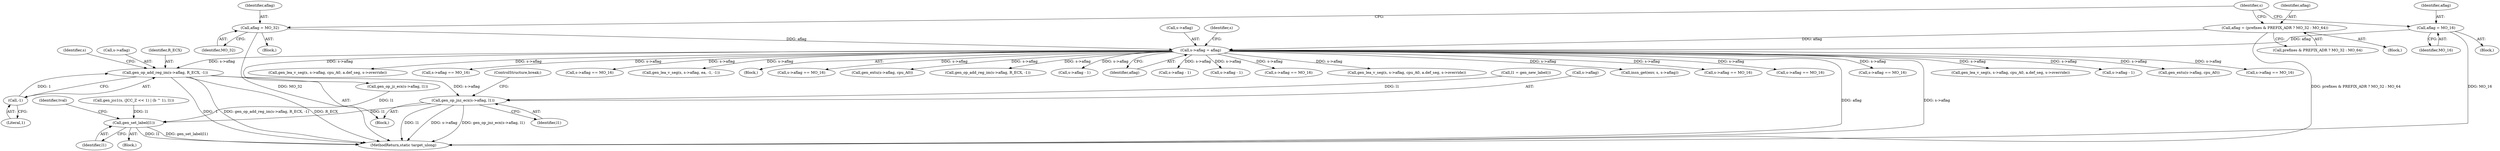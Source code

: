 digraph "0_qemu_30663fd26c0307e414622c7a8607fbc04f92ec14@pointer" {
"1007948" [label="(Call,gen_op_add_reg_im(s->aflag, R_ECX, -1))"];
"1001012" [label="(Call,s->aflag = aflag)"];
"1000999" [label="(Call,aflag = MO_32)"];
"1001004" [label="(Call,aflag = MO_16)"];
"1000959" [label="(Call,aflag = (prefixes & PREFIX_ADR ? MO_32 : MO_64))"];
"1007953" [label="(Call,-1)"];
"1007955" [label="(Call,gen_op_jnz_ecx(s->aflag, l1))"];
"1007975" [label="(Call,gen_set_label(l1))"];
"1007907" [label="(Call,l1 = gen_new_label())"];
"1003826" [label="(Call,insn_get(env, s, s->aflag))"];
"1010247" [label="(Call,s->aflag == MO_16)"];
"1010415" [label="(Call,s->aflag == MO_16)"];
"1001006" [label="(Identifier,MO_16)"];
"1000961" [label="(Call,prefixes & PREFIX_ADR ? MO_32 : MO_64)"];
"1000960" [label="(Identifier,aflag)"];
"1007957" [label="(Identifier,s)"];
"1007955" [label="(Call,gen_op_jnz_ecx(s->aflag, l1))"];
"1010113" [label="(Call,s->aflag == MO_16)"];
"1000998" [label="(Block,)"];
"1007949" [label="(Call,s->aflag)"];
"1001003" [label="(Block,)"];
"1007960" [label="(ControlStructure,break;)"];
"1010702" [label="(Call,gen_lea_v_seg(s, s->aflag, cpu_A0, a.def_seg, s->override))"];
"1007953" [label="(Call,-1)"];
"1008886" [label="(Call,s->aflag - 1)"];
"1007978" [label="(Identifier,tval)"];
"1008582" [label="(Call,gen_extu(s->aflag, cpu_A0))"];
"1001009" [label="(Identifier,s)"];
"1001004" [label="(Call,aflag = MO_16)"];
"1000945" [label="(Block,)"];
"1010667" [label="(Call,s->aflag == MO_16)"];
"1007975" [label="(Call,gen_set_label(l1))"];
"1007047" [label="(Call,gen_lea_v_seg(s, s->aflag, cpu_A0, a.def_seg, s->override))"];
"1007875" [label="(Block,)"];
"1010510" [label="(Call,s->aflag == MO_16)"];
"1001005" [label="(Identifier,aflag)"];
"1010048" [label="(Call,s->aflag == MO_16)"];
"1007936" [label="(Call,gen_jcc1(s, (JCC_Z << 1) | (b ^ 1), l1))"];
"1001001" [label="(Identifier,MO_32)"];
"1003778" [label="(Call,gen_lea_v_seg(s, s->aflag, ea, -1, -1))"];
"1007959" [label="(Identifier,l1)"];
"1007963" [label="(Call,gen_op_jz_ecx(s->aflag, l1))"];
"1007954" [label="(Literal,1)"];
"1000567" [label="(Block,)"];
"1010078" [label="(Call,s->aflag == MO_16)"];
"1003881" [label="(Call,gen_extu(s->aflag, cpu_A0))"];
"1007956" [label="(Call,s->aflag)"];
"1000999" [label="(Call,aflag = MO_32)"];
"1007924" [label="(Call,gen_op_add_reg_im(s->aflag, R_ECX, -1))"];
"1009016" [label="(Call,s->aflag - 1)"];
"1000959" [label="(Call,aflag = (prefixes & PREFIX_ADR ? MO_32 : MO_64))"];
"1001016" [label="(Identifier,aflag)"];
"1001000" [label="(Identifier,aflag)"];
"1001019" [label="(Identifier,s)"];
"1009188" [label="(Call,s->aflag - 1)"];
"1011840" [label="(MethodReturn,static target_ulong)"];
"1001012" [label="(Call,s->aflag = aflag)"];
"1007952" [label="(Identifier,R_ECX)"];
"1007976" [label="(Identifier,l1)"];
"1008968" [label="(Call,s->aflag - 1)"];
"1010536" [label="(Call,s->aflag == MO_16)"];
"1010282" [label="(Call,gen_lea_v_seg(s, s->aflag, cpu_A0, a.def_seg, s->override))"];
"1007948" [label="(Call,gen_op_add_reg_im(s->aflag, R_ECX, -1))"];
"1007921" [label="(Block,)"];
"1001013" [label="(Call,s->aflag)"];
"1007948" -> "1007921"  [label="AST: "];
"1007948" -> "1007953"  [label="CFG: "];
"1007949" -> "1007948"  [label="AST: "];
"1007952" -> "1007948"  [label="AST: "];
"1007953" -> "1007948"  [label="AST: "];
"1007957" -> "1007948"  [label="CFG: "];
"1007948" -> "1011840"  [label="DDG: gen_op_add_reg_im(s->aflag, R_ECX, -1)"];
"1007948" -> "1011840"  [label="DDG: R_ECX"];
"1007948" -> "1011840"  [label="DDG: -1"];
"1001012" -> "1007948"  [label="DDG: s->aflag"];
"1007953" -> "1007948"  [label="DDG: 1"];
"1007948" -> "1007955"  [label="DDG: s->aflag"];
"1001012" -> "1000567"  [label="AST: "];
"1001012" -> "1001016"  [label="CFG: "];
"1001013" -> "1001012"  [label="AST: "];
"1001016" -> "1001012"  [label="AST: "];
"1001019" -> "1001012"  [label="CFG: "];
"1001012" -> "1011840"  [label="DDG: aflag"];
"1001012" -> "1011840"  [label="DDG: s->aflag"];
"1000999" -> "1001012"  [label="DDG: aflag"];
"1001004" -> "1001012"  [label="DDG: aflag"];
"1000959" -> "1001012"  [label="DDG: aflag"];
"1001012" -> "1003778"  [label="DDG: s->aflag"];
"1001012" -> "1003826"  [label="DDG: s->aflag"];
"1001012" -> "1003881"  [label="DDG: s->aflag"];
"1001012" -> "1007047"  [label="DDG: s->aflag"];
"1001012" -> "1007924"  [label="DDG: s->aflag"];
"1001012" -> "1007963"  [label="DDG: s->aflag"];
"1001012" -> "1008582"  [label="DDG: s->aflag"];
"1001012" -> "1008886"  [label="DDG: s->aflag"];
"1001012" -> "1008968"  [label="DDG: s->aflag"];
"1001012" -> "1009016"  [label="DDG: s->aflag"];
"1001012" -> "1009188"  [label="DDG: s->aflag"];
"1001012" -> "1010048"  [label="DDG: s->aflag"];
"1001012" -> "1010078"  [label="DDG: s->aflag"];
"1001012" -> "1010113"  [label="DDG: s->aflag"];
"1001012" -> "1010247"  [label="DDG: s->aflag"];
"1001012" -> "1010282"  [label="DDG: s->aflag"];
"1001012" -> "1010415"  [label="DDG: s->aflag"];
"1001012" -> "1010510"  [label="DDG: s->aflag"];
"1001012" -> "1010536"  [label="DDG: s->aflag"];
"1001012" -> "1010667"  [label="DDG: s->aflag"];
"1001012" -> "1010702"  [label="DDG: s->aflag"];
"1000999" -> "1000998"  [label="AST: "];
"1000999" -> "1001001"  [label="CFG: "];
"1001000" -> "1000999"  [label="AST: "];
"1001001" -> "1000999"  [label="AST: "];
"1001009" -> "1000999"  [label="CFG: "];
"1000999" -> "1011840"  [label="DDG: MO_32"];
"1001004" -> "1001003"  [label="AST: "];
"1001004" -> "1001006"  [label="CFG: "];
"1001005" -> "1001004"  [label="AST: "];
"1001006" -> "1001004"  [label="AST: "];
"1001009" -> "1001004"  [label="CFG: "];
"1001004" -> "1011840"  [label="DDG: MO_16"];
"1000959" -> "1000945"  [label="AST: "];
"1000959" -> "1000961"  [label="CFG: "];
"1000960" -> "1000959"  [label="AST: "];
"1000961" -> "1000959"  [label="AST: "];
"1001009" -> "1000959"  [label="CFG: "];
"1000959" -> "1011840"  [label="DDG: prefixes & PREFIX_ADR ? MO_32 : MO_64"];
"1007953" -> "1007954"  [label="CFG: "];
"1007954" -> "1007953"  [label="AST: "];
"1007955" -> "1007921"  [label="AST: "];
"1007955" -> "1007959"  [label="CFG: "];
"1007956" -> "1007955"  [label="AST: "];
"1007959" -> "1007955"  [label="AST: "];
"1007960" -> "1007955"  [label="CFG: "];
"1007955" -> "1011840"  [label="DDG: s->aflag"];
"1007955" -> "1011840"  [label="DDG: gen_op_jnz_ecx(s->aflag, l1)"];
"1007955" -> "1011840"  [label="DDG: l1"];
"1007907" -> "1007955"  [label="DDG: l1"];
"1007955" -> "1007975"  [label="DDG: l1"];
"1007975" -> "1007875"  [label="AST: "];
"1007975" -> "1007976"  [label="CFG: "];
"1007976" -> "1007975"  [label="AST: "];
"1007978" -> "1007975"  [label="CFG: "];
"1007975" -> "1011840"  [label="DDG: l1"];
"1007975" -> "1011840"  [label="DDG: gen_set_label(l1)"];
"1007963" -> "1007975"  [label="DDG: l1"];
"1007936" -> "1007975"  [label="DDG: l1"];
}
